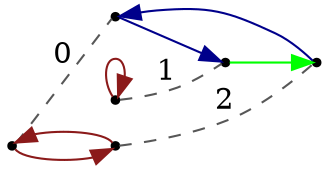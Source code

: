 digraph g{
rankdir = LR;
v_down0[shape=point];
v_up0[shape=point];
v_up0->v_up1[color=blue4];
v_down0->v_down2[color=firebrick4];
v_down0->v_up0[style=dashed; color=gray34, arrowhead = none, label = 0];
v_down1[shape=point];
v_up1[shape=point];
v_up1->v_up2[color=green];
v_down1->v_down1[color=firebrick4];
v_down1->v_up1[style=dashed; color=gray34, arrowhead = none, label = 1];
v_down2[shape=point];
v_up2[shape=point];
v_up2->v_up0[color=blue4];
v_down2->v_down0[color=firebrick4];
v_down2->v_up2[style=dashed; color=gray34, arrowhead = none, label = 2];
}
